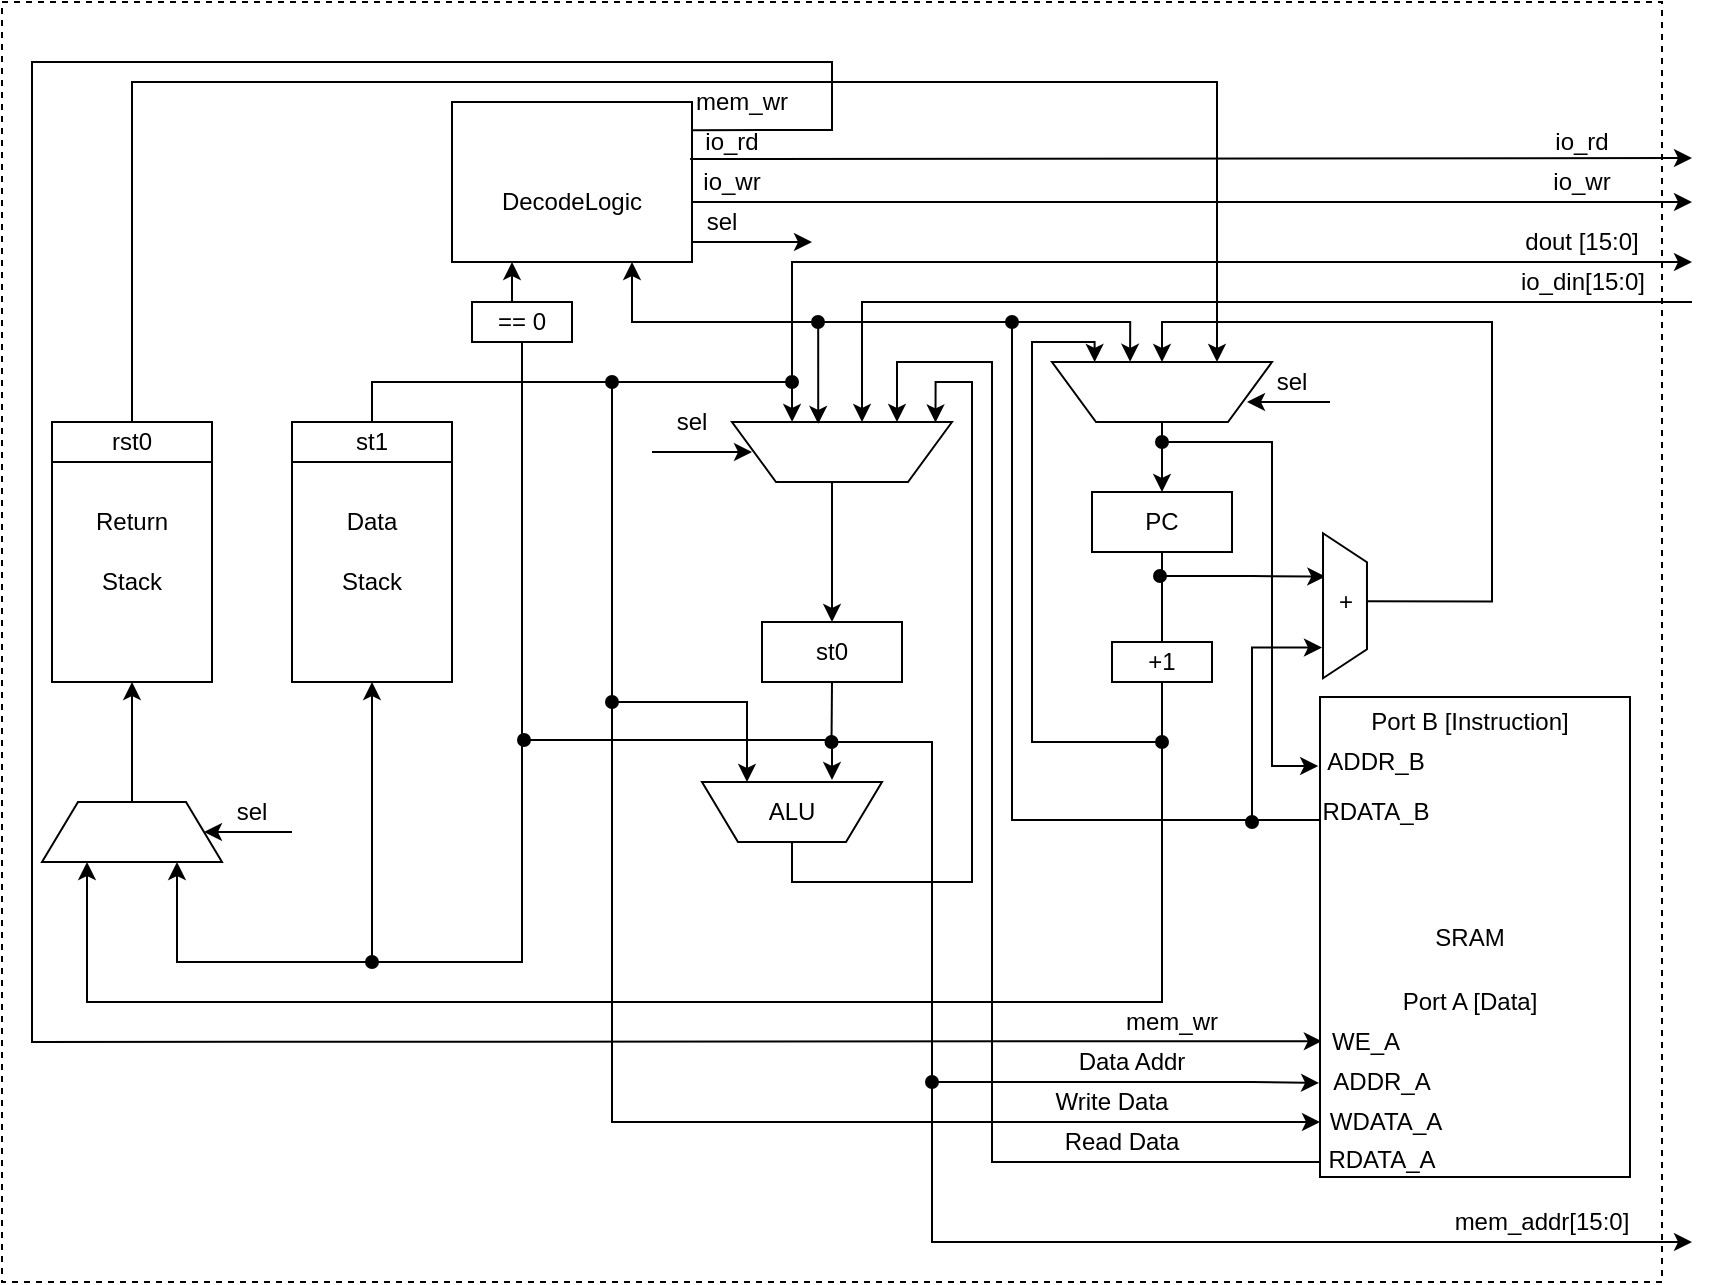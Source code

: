 <mxfile version="13.0.4" type="device"><diagram id="3GWJwXYDFXLECt5GD-5C" name="Page-1"><mxGraphModel dx="418" dy="849" grid="1" gridSize="10" guides="1" tooltips="1" connect="1" arrows="1" fold="1" page="0" pageScale="1" pageWidth="850" pageHeight="2000" math="0" shadow="0"><root><mxCell id="0"/><mxCell id="1" parent="0"/><mxCell id="rsFoyva7eb1tKFe2Pgpk-13" value="" style="rounded=0;whiteSpace=wrap;html=1;dashed=1;fillColor=none;" vertex="1" parent="1"><mxGeometry x="35" y="-30" width="830" height="640" as="geometry"/></mxCell><mxCell id="dj2HVscA42ULAzTVUHLl-1" value="" style="rounded=0;whiteSpace=wrap;html=1;" parent="1" vertex="1"><mxGeometry x="260" y="20" width="120" height="80" as="geometry"/></mxCell><mxCell id="dj2HVscA42ULAzTVUHLl-2" value="DecodeLogic" style="text;html=1;strokeColor=none;fillColor=none;align=center;verticalAlign=middle;whiteSpace=wrap;rounded=0;" parent="1" vertex="1"><mxGeometry x="280" y="60" width="80" height="20" as="geometry"/></mxCell><mxCell id="dj2HVscA42ULAzTVUHLl-3" value="" style="rounded=0;whiteSpace=wrap;html=1;" parent="1" vertex="1"><mxGeometry x="60" y="180" width="80" height="130" as="geometry"/></mxCell><mxCell id="dj2HVscA42ULAzTVUHLl-4" value="Return" style="text;html=1;strokeColor=none;fillColor=none;align=center;verticalAlign=middle;whiteSpace=wrap;rounded=0;" parent="1" vertex="1"><mxGeometry x="80" y="220" width="40" height="20" as="geometry"/></mxCell><mxCell id="dj2HVscA42ULAzTVUHLl-5" value="Stack" style="text;html=1;strokeColor=none;fillColor=none;align=center;verticalAlign=middle;whiteSpace=wrap;rounded=0;" parent="1" vertex="1"><mxGeometry x="80" y="250" width="40" height="20" as="geometry"/></mxCell><mxCell id="dj2HVscA42ULAzTVUHLl-8" value="" style="rounded=0;whiteSpace=wrap;html=1;" parent="1" vertex="1"><mxGeometry x="60" y="180" width="80" height="20" as="geometry"/></mxCell><mxCell id="dj2HVscA42ULAzTVUHLl-43" style="edgeStyle=orthogonalEdgeStyle;rounded=0;orthogonalLoop=1;jettySize=auto;html=1;exitX=0.5;exitY=0;exitDx=0;exitDy=0;entryX=0.25;entryY=1;entryDx=0;entryDy=0;" parent="1" source="dj2HVscA42ULAzTVUHLl-9" target="dj2HVscA42ULAzTVUHLl-24" edge="1"><mxGeometry relative="1" as="geometry"><Array as="points"><mxPoint x="100" y="10"/><mxPoint x="643" y="10"/></Array></mxGeometry></mxCell><mxCell id="dj2HVscA42ULAzTVUHLl-9" value="rst0" style="text;html=1;strokeColor=none;fillColor=none;align=center;verticalAlign=middle;whiteSpace=wrap;rounded=0;" parent="1" vertex="1"><mxGeometry x="80" y="180" width="40" height="20" as="geometry"/></mxCell><mxCell id="dj2HVscA42ULAzTVUHLl-10" value="" style="rounded=0;whiteSpace=wrap;html=1;" parent="1" vertex="1"><mxGeometry x="180" y="180" width="80" height="130" as="geometry"/></mxCell><mxCell id="dj2HVscA42ULAzTVUHLl-11" value="Data" style="text;html=1;strokeColor=none;fillColor=none;align=center;verticalAlign=middle;whiteSpace=wrap;rounded=0;" parent="1" vertex="1"><mxGeometry x="200" y="220" width="40" height="20" as="geometry"/></mxCell><mxCell id="dj2HVscA42ULAzTVUHLl-12" value="Stack" style="text;html=1;strokeColor=none;fillColor=none;align=center;verticalAlign=middle;whiteSpace=wrap;rounded=0;" parent="1" vertex="1"><mxGeometry x="200" y="250" width="40" height="20" as="geometry"/></mxCell><mxCell id="dj2HVscA42ULAzTVUHLl-13" value="" style="rounded=0;whiteSpace=wrap;html=1;" parent="1" vertex="1"><mxGeometry x="180" y="180" width="80" height="20" as="geometry"/></mxCell><mxCell id="dj2HVscA42ULAzTVUHLl-48" style="edgeStyle=orthogonalEdgeStyle;rounded=0;orthogonalLoop=1;jettySize=auto;html=1;exitX=0.5;exitY=0;exitDx=0;exitDy=0;entryX=0.727;entryY=1.002;entryDx=0;entryDy=0;strokeColor=#000000;entryPerimeter=0;" parent="1" source="dj2HVscA42ULAzTVUHLl-14" target="dj2HVscA42ULAzTVUHLl-23" edge="1"><mxGeometry relative="1" as="geometry"><Array as="points"><mxPoint x="220" y="160"/><mxPoint x="430" y="160"/></Array></mxGeometry></mxCell><mxCell id="dj2HVscA42ULAzTVUHLl-14" value="st1" style="text;html=1;strokeColor=none;fillColor=none;align=center;verticalAlign=middle;whiteSpace=wrap;rounded=0;" parent="1" vertex="1"><mxGeometry x="200" y="180" width="40" height="20" as="geometry"/></mxCell><mxCell id="dj2HVscA42ULAzTVUHLl-54" style="edgeStyle=orthogonalEdgeStyle;rounded=0;orthogonalLoop=1;jettySize=auto;html=1;entryX=0.5;entryY=1;entryDx=0;entryDy=0;strokeColor=#000000;exitX=1;exitY=0.5;exitDx=0;exitDy=0;" parent="1" source="dj2HVscA42ULAzTVUHLl-55" target="dj2HVscA42ULAzTVUHLl-24" edge="1"><mxGeometry relative="1" as="geometry"><mxPoint x="770" y="245" as="sourcePoint"/><Array as="points"><mxPoint x="780" y="270"/><mxPoint x="780" y="130"/><mxPoint x="615" y="130"/></Array></mxGeometry></mxCell><mxCell id="dj2HVscA42ULAzTVUHLl-51" style="edgeStyle=orthogonalEdgeStyle;rounded=0;orthogonalLoop=1;jettySize=auto;html=1;exitX=0.5;exitY=0;exitDx=0;exitDy=0;entryX=0.075;entryY=0.992;entryDx=0;entryDy=0;entryPerimeter=0;strokeColor=#000000;" parent="1" source="dj2HVscA42ULAzTVUHLl-16" target="dj2HVscA42ULAzTVUHLl-23" edge="1"><mxGeometry relative="1" as="geometry"><Array as="points"><mxPoint x="430" y="410"/><mxPoint x="520" y="410"/><mxPoint x="520" y="160"/><mxPoint x="502" y="160"/></Array></mxGeometry></mxCell><mxCell id="dj2HVscA42ULAzTVUHLl-16" value="" style="shape=trapezoid;perimeter=trapezoidPerimeter;whiteSpace=wrap;html=1;rotation=-180;" parent="1" vertex="1"><mxGeometry x="385" y="360" width="90" height="30" as="geometry"/></mxCell><mxCell id="dj2HVscA42ULAzTVUHLl-17" value="ALU" style="text;html=1;strokeColor=none;fillColor=none;align=center;verticalAlign=middle;whiteSpace=wrap;rounded=0;" parent="1" vertex="1"><mxGeometry x="410" y="365" width="40" height="20" as="geometry"/></mxCell><mxCell id="dj2HVscA42ULAzTVUHLl-18" value="" style="rounded=0;whiteSpace=wrap;html=1;" parent="1" vertex="1"><mxGeometry x="415" y="280" width="70" height="30" as="geometry"/></mxCell><mxCell id="dj2HVscA42ULAzTVUHLl-19" value="st0" style="text;html=1;strokeColor=none;fillColor=none;align=center;verticalAlign=middle;whiteSpace=wrap;rounded=0;" parent="1" vertex="1"><mxGeometry x="430" y="285" width="40" height="20" as="geometry"/></mxCell><mxCell id="dj2HVscA42ULAzTVUHLl-20" value="" style="rounded=0;whiteSpace=wrap;html=1;" parent="1" vertex="1"><mxGeometry x="270" y="120" width="50" height="20" as="geometry"/></mxCell><mxCell id="dj2HVscA42ULAzTVUHLl-41" style="edgeStyle=orthogonalEdgeStyle;rounded=0;orthogonalLoop=1;jettySize=auto;html=1;exitX=0.5;exitY=1;exitDx=0;exitDy=0;entryX=0.75;entryY=1;entryDx=0;entryDy=0;" parent="1" source="dj2HVscA42ULAzTVUHLl-21" target="dj2HVscA42ULAzTVUHLl-29" edge="1"><mxGeometry relative="1" as="geometry"><Array as="points"><mxPoint x="295" y="450"/><mxPoint x="123" y="450"/></Array></mxGeometry></mxCell><mxCell id="dj2HVscA42ULAzTVUHLl-42" style="edgeStyle=orthogonalEdgeStyle;rounded=0;orthogonalLoop=1;jettySize=auto;html=1;exitX=0.5;exitY=0;exitDx=0;exitDy=0;entryX=0.25;entryY=1;entryDx=0;entryDy=0;" parent="1" source="dj2HVscA42ULAzTVUHLl-21" target="dj2HVscA42ULAzTVUHLl-1" edge="1"><mxGeometry relative="1" as="geometry"/></mxCell><mxCell id="dj2HVscA42ULAzTVUHLl-21" value="== 0" style="text;html=1;strokeColor=none;fillColor=none;align=center;verticalAlign=middle;whiteSpace=wrap;rounded=0;" parent="1" vertex="1"><mxGeometry x="275" y="120" width="40" height="20" as="geometry"/></mxCell><mxCell id="dj2HVscA42ULAzTVUHLl-73" style="edgeStyle=orthogonalEdgeStyle;rounded=0;orthogonalLoop=1;jettySize=auto;html=1;exitX=0.5;exitY=0;exitDx=0;exitDy=0;endArrow=classic;endFill=1;strokeColor=#000000;" parent="1" source="dj2HVscA42ULAzTVUHLl-23" target="dj2HVscA42ULAzTVUHLl-18" edge="1"><mxGeometry relative="1" as="geometry"><Array as="points"><mxPoint x="450" y="210"/></Array></mxGeometry></mxCell><mxCell id="dj2HVscA42ULAzTVUHLl-23" value="" style="shape=trapezoid;perimeter=trapezoidPerimeter;whiteSpace=wrap;html=1;rotation=-180;" parent="1" vertex="1"><mxGeometry x="400" y="180" width="110" height="30" as="geometry"/></mxCell><mxCell id="dj2HVscA42ULAzTVUHLl-59" style="edgeStyle=orthogonalEdgeStyle;rounded=0;orthogonalLoop=1;jettySize=auto;html=1;exitX=0.5;exitY=0;exitDx=0;exitDy=0;entryX=0.5;entryY=0;entryDx=0;entryDy=0;endArrow=classic;endFill=1;strokeColor=#000000;" parent="1" source="dj2HVscA42ULAzTVUHLl-24" target="dj2HVscA42ULAzTVUHLl-25" edge="1"><mxGeometry relative="1" as="geometry"/></mxCell><mxCell id="dj2HVscA42ULAzTVUHLl-24" value="" style="shape=trapezoid;perimeter=trapezoidPerimeter;whiteSpace=wrap;html=1;rotation=-180;" parent="1" vertex="1"><mxGeometry x="560" y="150" width="110" height="30" as="geometry"/></mxCell><mxCell id="dj2HVscA42ULAzTVUHLl-57" style="edgeStyle=orthogonalEdgeStyle;rounded=0;orthogonalLoop=1;jettySize=auto;html=1;exitX=0.5;exitY=1;exitDx=0;exitDy=0;entryX=0.5;entryY=0;entryDx=0;entryDy=0;strokeColor=#000000;endArrow=none;endFill=0;" parent="1" source="dj2HVscA42ULAzTVUHLl-25" target="dj2HVscA42ULAzTVUHLl-28" edge="1"><mxGeometry relative="1" as="geometry"/></mxCell><mxCell id="dj2HVscA42ULAzTVUHLl-25" value="" style="rounded=0;whiteSpace=wrap;html=1;" parent="1" vertex="1"><mxGeometry x="580" y="215" width="70" height="30" as="geometry"/></mxCell><mxCell id="dj2HVscA42ULAzTVUHLl-26" value="PC" style="text;html=1;strokeColor=none;fillColor=none;align=center;verticalAlign=middle;whiteSpace=wrap;rounded=0;" parent="1" vertex="1"><mxGeometry x="595" y="220" width="40" height="20" as="geometry"/></mxCell><mxCell id="dj2HVscA42ULAzTVUHLl-40" style="edgeStyle=orthogonalEdgeStyle;rounded=0;orthogonalLoop=1;jettySize=auto;html=1;exitX=0.5;exitY=1;exitDx=0;exitDy=0;entryX=0.25;entryY=1;entryDx=0;entryDy=0;" parent="1" source="dj2HVscA42ULAzTVUHLl-27" target="dj2HVscA42ULAzTVUHLl-29" edge="1"><mxGeometry relative="1" as="geometry"><Array as="points"><mxPoint x="615" y="470"/><mxPoint x="77" y="470"/></Array></mxGeometry></mxCell><mxCell id="dj2HVscA42ULAzTVUHLl-27" value="" style="rounded=0;whiteSpace=wrap;html=1;" parent="1" vertex="1"><mxGeometry x="590" y="290" width="50" height="20" as="geometry"/></mxCell><mxCell id="dj2HVscA42ULAzTVUHLl-28" value="+1" style="text;html=1;strokeColor=none;fillColor=none;align=center;verticalAlign=middle;whiteSpace=wrap;rounded=0;" parent="1" vertex="1"><mxGeometry x="595" y="290" width="40" height="20" as="geometry"/></mxCell><mxCell id="dj2HVscA42ULAzTVUHLl-37" style="edgeStyle=orthogonalEdgeStyle;rounded=0;orthogonalLoop=1;jettySize=auto;html=1;exitX=0.5;exitY=0;exitDx=0;exitDy=0;entryX=0.5;entryY=1;entryDx=0;entryDy=0;" parent="1" source="dj2HVscA42ULAzTVUHLl-29" target="dj2HVscA42ULAzTVUHLl-3" edge="1"><mxGeometry relative="1" as="geometry"/></mxCell><mxCell id="dj2HVscA42ULAzTVUHLl-29" value="" style="shape=trapezoid;perimeter=trapezoidPerimeter;whiteSpace=wrap;html=1;" parent="1" vertex="1"><mxGeometry x="55" y="370" width="90" height="30" as="geometry"/></mxCell><mxCell id="dj2HVscA42ULAzTVUHLl-53" style="edgeStyle=orthogonalEdgeStyle;rounded=0;orthogonalLoop=1;jettySize=auto;html=1;exitX=0;exitY=0.25;exitDx=0;exitDy=0;entryX=0.645;entryY=1.003;entryDx=0;entryDy=0;entryPerimeter=0;strokeColor=#000000;" parent="1" source="dj2HVscA42ULAzTVUHLl-30" target="dj2HVscA42ULAzTVUHLl-24" edge="1"><mxGeometry relative="1" as="geometry"><Array as="points"><mxPoint x="540" y="379"/><mxPoint x="540" y="130"/><mxPoint x="599" y="130"/></Array></mxGeometry></mxCell><mxCell id="dj2HVscA42ULAzTVUHLl-65" style="edgeStyle=orthogonalEdgeStyle;rounded=0;orthogonalLoop=1;jettySize=auto;html=1;exitX=0;exitY=0.5;exitDx=0;exitDy=0;entryX=0.25;entryY=1;entryDx=0;entryDy=0;endArrow=classic;endFill=1;strokeColor=#000000;" parent="1" source="k8244MN2DCr01sXeF3cB-18" target="dj2HVscA42ULAzTVUHLl-23" edge="1"><mxGeometry relative="1" as="geometry"><Array as="points"><mxPoint x="700" y="550"/><mxPoint x="530" y="550"/><mxPoint x="530" y="150"/><mxPoint x="483" y="150"/></Array></mxGeometry></mxCell><mxCell id="dj2HVscA42ULAzTVUHLl-44" value="" style="endArrow=classic;html=1;entryX=0.5;entryY=1;entryDx=0;entryDy=0;startArrow=oval;startFill=1;" parent="1" target="dj2HVscA42ULAzTVUHLl-10" edge="1"><mxGeometry width="50" height="50" relative="1" as="geometry"><mxPoint x="220" y="450" as="sourcePoint"/><mxPoint x="250" y="380" as="targetPoint"/></mxGeometry></mxCell><mxCell id="dj2HVscA42ULAzTVUHLl-46" style="rounded=0;orthogonalLoop=1;jettySize=auto;html=1;edgeStyle=orthogonalEdgeStyle;startArrow=oval;startFill=1;" parent="1" edge="1"><mxGeometry relative="1" as="geometry"><mxPoint x="296" y="339" as="sourcePoint"/><mxPoint x="450" y="359" as="targetPoint"/><Array as="points"><mxPoint x="450" y="339"/></Array></mxGeometry></mxCell><mxCell id="dj2HVscA42ULAzTVUHLl-47" value="" style="endArrow=none;html=1;strokeColor=#000000;startArrow=oval;startFill=1;entryX=0.5;entryY=1;entryDx=0;entryDy=0;" parent="1" edge="1" target="dj2HVscA42ULAzTVUHLl-18"><mxGeometry width="50" height="50" relative="1" as="geometry"><mxPoint x="449.76" y="340" as="sourcePoint"/><mxPoint x="449.76" y="320" as="targetPoint"/><Array as="points"/></mxGeometry></mxCell><mxCell id="dj2HVscA42ULAzTVUHLl-49" value="" style="endArrow=classic;html=1;strokeColor=#000000;edgeStyle=orthogonalEdgeStyle;entryX=0.75;entryY=1;entryDx=0;entryDy=0;rounded=0;startArrow=oval;startFill=1;" parent="1" target="dj2HVscA42ULAzTVUHLl-16" edge="1"><mxGeometry width="50" height="50" relative="1" as="geometry"><mxPoint x="340" y="160" as="sourcePoint"/><mxPoint x="380" y="300" as="targetPoint"/><Array as="points"><mxPoint x="340" y="320"/><mxPoint x="408" y="320"/></Array></mxGeometry></mxCell><mxCell id="dj2HVscA42ULAzTVUHLl-60" value="" style="endArrow=classic;html=1;strokeColor=#000000;edgeStyle=orthogonalEdgeStyle;rounded=0;startArrow=oval;startFill=1;entryX=-0.006;entryY=0.142;entryDx=0;entryDy=0;entryPerimeter=0;" parent="1" target="dj2HVscA42ULAzTVUHLl-30" edge="1"><mxGeometry width="50" height="50" relative="1" as="geometry"><mxPoint x="615" y="190" as="sourcePoint"/><mxPoint x="600" y="340" as="targetPoint"/><Array as="points"><mxPoint x="670" y="190"/><mxPoint x="670" y="352"/><mxPoint x="693" y="352"/></Array></mxGeometry></mxCell><mxCell id="dj2HVscA42ULAzTVUHLl-63" value="" style="endArrow=classic;html=1;strokeColor=#000000;edgeStyle=orthogonalEdgeStyle;entryX=0.608;entryY=0.969;entryDx=0;entryDy=0;entryPerimeter=0;rounded=0;startArrow=oval;startFill=1;" parent="1" target="dj2HVscA42ULAzTVUHLl-23" edge="1"><mxGeometry width="50" height="50" relative="1" as="geometry"><mxPoint x="540" y="130" as="sourcePoint"/><mxPoint x="500" y="80" as="targetPoint"/><Array as="points"><mxPoint x="540" y="130"/><mxPoint x="443" y="130"/></Array></mxGeometry></mxCell><mxCell id="dj2HVscA42ULAzTVUHLl-64" value="" style="endArrow=classic;html=1;strokeColor=#000000;entryX=0.75;entryY=1;entryDx=0;entryDy=0;edgeStyle=orthogonalEdgeStyle;rounded=0;startArrow=oval;startFill=1;" parent="1" target="dj2HVscA42ULAzTVUHLl-1" edge="1"><mxGeometry width="50" height="50" relative="1" as="geometry"><mxPoint x="443" y="130" as="sourcePoint"/><mxPoint x="463" y="90" as="targetPoint"/><Array as="points"><mxPoint x="443" y="130"/><mxPoint x="350" y="130"/></Array></mxGeometry></mxCell><mxCell id="dj2HVscA42ULAzTVUHLl-67" value="Data Addr" style="text;html=1;strokeColor=none;fillColor=none;align=center;verticalAlign=middle;whiteSpace=wrap;rounded=0;" parent="1" vertex="1"><mxGeometry x="570" y="490" width="60" height="20" as="geometry"/></mxCell><mxCell id="dj2HVscA42ULAzTVUHLl-69" value="Write Data" style="text;html=1;strokeColor=none;fillColor=none;align=center;verticalAlign=middle;whiteSpace=wrap;rounded=0;" parent="1" vertex="1"><mxGeometry x="560" y="510" width="60" height="20" as="geometry"/></mxCell><mxCell id="dj2HVscA42ULAzTVUHLl-72" value="Read Data" style="text;html=1;strokeColor=none;fillColor=none;align=center;verticalAlign=middle;whiteSpace=wrap;rounded=0;" parent="1" vertex="1"><mxGeometry x="560" y="530" width="70" height="20" as="geometry"/></mxCell><mxCell id="k8244MN2DCr01sXeF3cB-3" value="" style="endArrow=classic;html=1;strokeColor=#000000;edgeStyle=orthogonalEdgeStyle;rounded=0;startArrow=oval;startFill=1;entryX=0.299;entryY=0.947;entryDx=0;entryDy=0;entryPerimeter=0;" parent="1" edge="1" target="rsFoyva7eb1tKFe2Pgpk-5"><mxGeometry width="50" height="50" relative="1" as="geometry"><mxPoint x="614" y="257" as="sourcePoint"/><mxPoint x="690" y="230" as="targetPoint"/><Array as="points"><mxPoint x="660" y="257"/><mxPoint x="660" y="257"/></Array></mxGeometry></mxCell><mxCell id="k8244MN2DCr01sXeF3cB-5" value="" style="endArrow=classic;html=1;strokeColor=#000000;edgeStyle=orthogonalEdgeStyle;rounded=0;startArrow=oval;startFill=1;entryX=0.788;entryY=1.023;entryDx=0;entryDy=0;entryPerimeter=0;" parent="1" edge="1" target="rsFoyva7eb1tKFe2Pgpk-5"><mxGeometry width="50" height="50" relative="1" as="geometry"><mxPoint x="660" y="380" as="sourcePoint"/><mxPoint x="690" y="270" as="targetPoint"/><Array as="points"><mxPoint x="660" y="380"/><mxPoint x="660" y="293"/></Array></mxGeometry></mxCell><mxCell id="k8244MN2DCr01sXeF3cB-7" value="sel" style="text;html=1;strokeColor=none;fillColor=none;align=center;verticalAlign=middle;whiteSpace=wrap;rounded=0;" parent="1" vertex="1"><mxGeometry x="375" y="70" width="40" height="20" as="geometry"/></mxCell><mxCell id="k8244MN2DCr01sXeF3cB-8" value="" style="endArrow=classic;html=1;" parent="1" edge="1"><mxGeometry width="50" height="50" relative="1" as="geometry"><mxPoint x="380" y="90" as="sourcePoint"/><mxPoint x="440" y="90" as="targetPoint"/></mxGeometry></mxCell><mxCell id="k8244MN2DCr01sXeF3cB-9" value="" style="endArrow=classic;html=1;entryX=1;entryY=0.5;entryDx=0;entryDy=0;" parent="1" target="dj2HVscA42ULAzTVUHLl-29" edge="1"><mxGeometry width="50" height="50" relative="1" as="geometry"><mxPoint x="180" y="385" as="sourcePoint"/><mxPoint x="440" y="260" as="targetPoint"/></mxGeometry></mxCell><mxCell id="k8244MN2DCr01sXeF3cB-11" value="sel" style="text;html=1;strokeColor=none;fillColor=none;align=center;verticalAlign=middle;whiteSpace=wrap;rounded=0;" parent="1" vertex="1"><mxGeometry x="140" y="365" width="40" height="20" as="geometry"/></mxCell><mxCell id="k8244MN2DCr01sXeF3cB-12" value="" style="endArrow=classic;html=1;" parent="1" edge="1"><mxGeometry width="50" height="50" relative="1" as="geometry"><mxPoint x="360" y="195" as="sourcePoint"/><mxPoint x="410" y="195" as="targetPoint"/></mxGeometry></mxCell><mxCell id="k8244MN2DCr01sXeF3cB-21" value="" style="endArrow=classic;html=1;" parent="1" edge="1"><mxGeometry width="50" height="50" relative="1" as="geometry"><mxPoint x="699" y="170" as="sourcePoint"/><mxPoint x="657.5" y="170" as="targetPoint"/></mxGeometry></mxCell><mxCell id="k8244MN2DCr01sXeF3cB-22" value="sel" style="text;html=1;strokeColor=none;fillColor=none;align=center;verticalAlign=middle;whiteSpace=wrap;rounded=0;" parent="1" vertex="1"><mxGeometry x="660" y="150" width="40" height="20" as="geometry"/></mxCell><mxCell id="k8244MN2DCr01sXeF3cB-23" value="sel" style="text;html=1;strokeColor=none;fillColor=none;align=center;verticalAlign=middle;whiteSpace=wrap;rounded=0;" parent="1" vertex="1"><mxGeometry x="360" y="170" width="40" height="20" as="geometry"/></mxCell><mxCell id="k8244MN2DCr01sXeF3cB-26" value="" style="endArrow=classic;html=1;strokeColor=#000000;edgeStyle=orthogonalEdgeStyle;rounded=0;startArrow=none;startFill=0;entryX=-0.003;entryY=0.804;entryDx=0;entryDy=0;entryPerimeter=0;" parent="1" target="dj2HVscA42ULAzTVUHLl-30" edge="1"><mxGeometry width="50" height="50" relative="1" as="geometry"><mxPoint x="450" y="340" as="sourcePoint"/><mxPoint x="650" y="510" as="targetPoint"/><Array as="points"><mxPoint x="500" y="340"/><mxPoint x="500" y="510"/><mxPoint x="660" y="510"/></Array></mxGeometry></mxCell><mxCell id="k8244MN2DCr01sXeF3cB-27" value="" style="endArrow=classic;html=1;strokeColor=#000000;edgeStyle=orthogonalEdgeStyle;rounded=0;startArrow=oval;startFill=1;" parent="1" target="dj2HVscA42ULAzTVUHLl-30" edge="1"><mxGeometry width="50" height="50" relative="1" as="geometry"><mxPoint x="340" y="320" as="sourcePoint"/><mxPoint x="690" y="530" as="targetPoint"/><Array as="points"><mxPoint x="340" y="530"/></Array></mxGeometry></mxCell><mxCell id="k8244MN2DCr01sXeF3cB-29" value="mem_wr" style="text;html=1;strokeColor=none;fillColor=none;align=center;verticalAlign=middle;whiteSpace=wrap;rounded=0;" parent="1" vertex="1"><mxGeometry x="600" y="470" width="40" height="20" as="geometry"/></mxCell><mxCell id="k8244MN2DCr01sXeF3cB-31" value="" style="endArrow=classic;html=1;" parent="1" edge="1"><mxGeometry width="50" height="50" relative="1" as="geometry"><mxPoint x="380" y="70" as="sourcePoint"/><mxPoint x="880" y="70" as="targetPoint"/></mxGeometry></mxCell><mxCell id="k8244MN2DCr01sXeF3cB-32" value="io_wr" style="text;html=1;strokeColor=none;fillColor=none;align=center;verticalAlign=middle;whiteSpace=wrap;rounded=0;" parent="1" vertex="1"><mxGeometry x="380" y="50" width="40" height="20" as="geometry"/></mxCell><mxCell id="k8244MN2DCr01sXeF3cB-33" value="" style="endArrow=classic;html=1;exitX=0.992;exitY=0.357;exitDx=0;exitDy=0;exitPerimeter=0;" parent="1" source="dj2HVscA42ULAzTVUHLl-1" edge="1"><mxGeometry width="50" height="50" relative="1" as="geometry"><mxPoint x="660" y="200" as="sourcePoint"/><mxPoint x="880" y="48" as="targetPoint"/></mxGeometry></mxCell><mxCell id="k8244MN2DCr01sXeF3cB-34" value="io_rd" style="text;html=1;strokeColor=none;fillColor=none;align=center;verticalAlign=middle;whiteSpace=wrap;rounded=0;" parent="1" vertex="1"><mxGeometry x="380" y="30" width="40" height="20" as="geometry"/></mxCell><mxCell id="k8244MN2DCr01sXeF3cB-35" value="mem_wr" style="text;html=1;strokeColor=none;fillColor=none;align=center;verticalAlign=middle;whiteSpace=wrap;rounded=0;" parent="1" vertex="1"><mxGeometry x="385" y="10" width="40" height="20" as="geometry"/></mxCell><mxCell id="k8244MN2DCr01sXeF3cB-36" value="" style="endArrow=classic;html=1;exitX=1.003;exitY=0.176;exitDx=0;exitDy=0;exitPerimeter=0;rounded=0;entryX=0.006;entryY=0.717;entryDx=0;entryDy=0;entryPerimeter=0;" parent="1" source="dj2HVscA42ULAzTVUHLl-1" target="dj2HVscA42ULAzTVUHLl-30" edge="1"><mxGeometry width="50" height="50" relative="1" as="geometry"><mxPoint x="500" y="150" as="sourcePoint"/><mxPoint x="650" y="484" as="targetPoint"/><Array as="points"><mxPoint x="450" y="34"/><mxPoint x="450"/><mxPoint x="50"/><mxPoint x="50" y="490"/></Array></mxGeometry></mxCell><mxCell id="k8244MN2DCr01sXeF3cB-37" value="" style="endArrow=classic;html=1;strokeColor=#000000;edgeStyle=orthogonalEdgeStyle;entryX=0.409;entryY=1;entryDx=0;entryDy=0;rounded=0;startArrow=none;startFill=0;entryPerimeter=0;" parent="1" target="dj2HVscA42ULAzTVUHLl-23" edge="1"><mxGeometry width="50" height="50" relative="1" as="geometry"><mxPoint x="880" y="120" as="sourcePoint"/><mxPoint x="832.5" y="280" as="targetPoint"/><Array as="points"><mxPoint x="465" y="120"/></Array></mxGeometry></mxCell><mxCell id="k8244MN2DCr01sXeF3cB-38" value="" style="endArrow=classic;html=1;strokeColor=#000000;edgeStyle=orthogonalEdgeStyle;rounded=0;startArrow=oval;startFill=1;" parent="1" edge="1"><mxGeometry width="50" height="50" relative="1" as="geometry"><mxPoint x="430" y="160" as="sourcePoint"/><mxPoint x="880" y="100" as="targetPoint"/><Array as="points"><mxPoint x="430" y="100"/></Array></mxGeometry></mxCell><mxCell id="k8244MN2DCr01sXeF3cB-39" value="io_rd" style="text;html=1;strokeColor=none;fillColor=none;align=center;verticalAlign=middle;whiteSpace=wrap;rounded=0;" parent="1" vertex="1"><mxGeometry x="805" y="30" width="40" height="20" as="geometry"/></mxCell><mxCell id="k8244MN2DCr01sXeF3cB-40" value="io_wr" style="text;html=1;strokeColor=none;fillColor=none;align=center;verticalAlign=middle;whiteSpace=wrap;rounded=0;" parent="1" vertex="1"><mxGeometry x="805" y="50" width="40" height="20" as="geometry"/></mxCell><mxCell id="k8244MN2DCr01sXeF3cB-41" value="dout [15:0]" style="text;html=1;strokeColor=none;fillColor=none;align=center;verticalAlign=middle;whiteSpace=wrap;rounded=0;" parent="1" vertex="1"><mxGeometry x="795" y="80" width="60" height="20" as="geometry"/></mxCell><mxCell id="k8244MN2DCr01sXeF3cB-42" value="io_din[15:0]" style="text;html=1;align=center;verticalAlign=middle;resizable=0;points=[];autosize=1;" parent="1" vertex="1"><mxGeometry x="785" y="100" width="80" height="20" as="geometry"/></mxCell><mxCell id="W7Y6nN7khi9THFUDt_6P-3" value="" style="endArrow=classic;html=1;rounded=0;startArrow=oval;startFill=1;" parent="1" edge="1"><mxGeometry width="50" height="50" relative="1" as="geometry"><mxPoint x="500" y="510" as="sourcePoint"/><mxPoint x="880" y="590" as="targetPoint"/><Array as="points"><mxPoint x="500" y="590"/></Array></mxGeometry></mxCell><mxCell id="W7Y6nN7khi9THFUDt_6P-5" value="mem_addr[15:0]" style="text;html=1;strokeColor=none;fillColor=none;align=center;verticalAlign=middle;whiteSpace=wrap;rounded=0;" parent="1" vertex="1"><mxGeometry x="785" y="570" width="40" height="20" as="geometry"/></mxCell><mxCell id="rsFoyva7eb1tKFe2Pgpk-3" value="" style="group" vertex="1" connectable="0" parent="1"><mxGeometry x="694" y="317.5" width="155" height="241.5" as="geometry"/></mxCell><mxCell id="dj2HVscA42ULAzTVUHLl-30" value="" style="rounded=0;whiteSpace=wrap;html=1;" parent="rsFoyva7eb1tKFe2Pgpk-3" vertex="1"><mxGeometry width="155" height="240" as="geometry"/></mxCell><mxCell id="dj2HVscA42ULAzTVUHLl-31" value="Port B [Instruction]" style="text;html=1;strokeColor=none;fillColor=none;align=center;verticalAlign=middle;whiteSpace=wrap;rounded=0;" parent="rsFoyva7eb1tKFe2Pgpk-3" vertex="1"><mxGeometry x="5" y="2.5" width="140" height="20" as="geometry"/></mxCell><mxCell id="dj2HVscA42ULAzTVUHLl-32" value="SRAM" style="text;html=1;strokeColor=none;fillColor=none;align=center;verticalAlign=middle;whiteSpace=wrap;rounded=0;" parent="rsFoyva7eb1tKFe2Pgpk-3" vertex="1"><mxGeometry x="55" y="110" width="40" height="20" as="geometry"/></mxCell><mxCell id="dj2HVscA42ULAzTVUHLl-33" value="Port A [Data]" style="text;html=1;strokeColor=none;fillColor=none;align=center;verticalAlign=middle;whiteSpace=wrap;rounded=0;" parent="rsFoyva7eb1tKFe2Pgpk-3" vertex="1"><mxGeometry x="5" y="142.5" width="140" height="20" as="geometry"/></mxCell><mxCell id="k8244MN2DCr01sXeF3cB-13" value="RDATA_B" style="text;html=1;strokeColor=none;fillColor=none;align=center;verticalAlign=middle;whiteSpace=wrap;rounded=0;" parent="rsFoyva7eb1tKFe2Pgpk-3" vertex="1"><mxGeometry x="4" y="47.5" width="47.5" height="20" as="geometry"/></mxCell><mxCell id="k8244MN2DCr01sXeF3cB-14" value="ADDR_B" style="text;html=1;strokeColor=none;fillColor=none;align=center;verticalAlign=middle;whiteSpace=wrap;rounded=0;" parent="rsFoyva7eb1tKFe2Pgpk-3" vertex="1"><mxGeometry x="3" y="22.5" width="50" height="20" as="geometry"/></mxCell><mxCell id="k8244MN2DCr01sXeF3cB-16" value="ADDR_A" style="text;html=1;strokeColor=none;fillColor=none;align=center;verticalAlign=middle;whiteSpace=wrap;rounded=0;" parent="rsFoyva7eb1tKFe2Pgpk-3" vertex="1"><mxGeometry x="6" y="182.5" width="49.5" height="20" as="geometry"/></mxCell><mxCell id="k8244MN2DCr01sXeF3cB-17" value="WDATA_A" style="text;html=1;strokeColor=none;fillColor=none;align=center;verticalAlign=middle;whiteSpace=wrap;rounded=0;" parent="rsFoyva7eb1tKFe2Pgpk-3" vertex="1"><mxGeometry x="5" y="202.5" width="55.5" height="20" as="geometry"/></mxCell><mxCell id="k8244MN2DCr01sXeF3cB-18" value="RDATA_A" style="text;html=1;strokeColor=none;fillColor=none;align=center;verticalAlign=middle;whiteSpace=wrap;rounded=0;" parent="rsFoyva7eb1tKFe2Pgpk-3" vertex="1"><mxGeometry x="6" y="221.5" width="50" height="20" as="geometry"/></mxCell><mxCell id="k8244MN2DCr01sXeF3cB-30" value="WE_A" style="text;html=1;strokeColor=none;fillColor=none;align=center;verticalAlign=middle;whiteSpace=wrap;rounded=0;" parent="rsFoyva7eb1tKFe2Pgpk-3" vertex="1"><mxGeometry x="6" y="162.5" width="33.5" height="20" as="geometry"/></mxCell><mxCell id="rsFoyva7eb1tKFe2Pgpk-7" value="" style="group" vertex="1" connectable="0" parent="1"><mxGeometry x="694" y="240" width="25" height="63.75" as="geometry"/></mxCell><mxCell id="rsFoyva7eb1tKFe2Pgpk-5" value="" style="shape=trapezoid;perimeter=trapezoidPerimeter;whiteSpace=wrap;html=1;rotation=90;" vertex="1" parent="rsFoyva7eb1tKFe2Pgpk-7"><mxGeometry x="-23.75" y="20.884" width="72.5" height="21.983" as="geometry"/></mxCell><mxCell id="dj2HVscA42ULAzTVUHLl-55" value="+" style="text;html=1;strokeColor=none;fillColor=none;align=center;verticalAlign=middle;whiteSpace=wrap;rounded=0;" parent="rsFoyva7eb1tKFe2Pgpk-7" vertex="1"><mxGeometry x="2.5" y="20.884" width="20" height="17.586" as="geometry"/></mxCell><mxCell id="rsFoyva7eb1tKFe2Pgpk-11" value="" style="endArrow=classic;html=1;edgeStyle=orthogonalEdgeStyle;rounded=0;entryX=0.806;entryY=1;entryDx=0;entryDy=0;entryPerimeter=0;startArrow=oval;startFill=1;endFill=1;" edge="1" parent="1" target="dj2HVscA42ULAzTVUHLl-24"><mxGeometry width="50" height="50" relative="1" as="geometry"><mxPoint x="615" y="340" as="sourcePoint"/><mxPoint x="670" y="310" as="targetPoint"/><Array as="points"><mxPoint x="550" y="340"/><mxPoint x="550" y="140"/><mxPoint x="581" y="140"/></Array></mxGeometry></mxCell></root></mxGraphModel></diagram></mxfile>